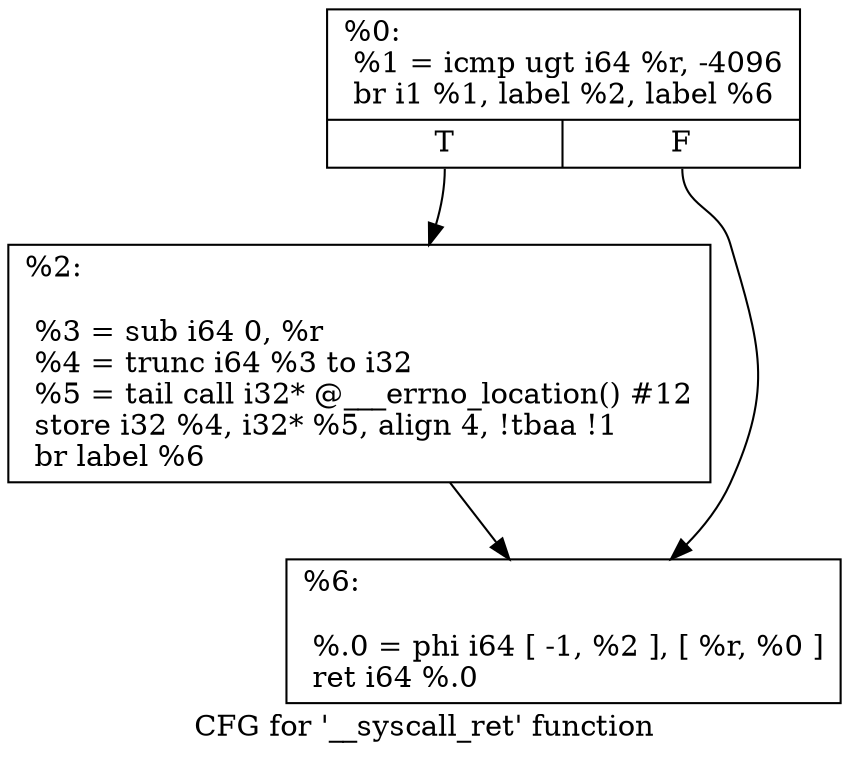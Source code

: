 digraph "CFG for '__syscall_ret' function" {
	label="CFG for '__syscall_ret' function";

	Node0x9701d0 [shape=record,label="{%0:\l  %1 = icmp ugt i64 %r, -4096\l  br i1 %1, label %2, label %6\l|{<s0>T|<s1>F}}"];
	Node0x9701d0:s0 -> Node0x980100;
	Node0x9701d0:s1 -> Node0x980150;
	Node0x980100 [shape=record,label="{%2:\l\l  %3 = sub i64 0, %r\l  %4 = trunc i64 %3 to i32\l  %5 = tail call i32* @___errno_location() #12\l  store i32 %4, i32* %5, align 4, !tbaa !1\l  br label %6\l}"];
	Node0x980100 -> Node0x980150;
	Node0x980150 [shape=record,label="{%6:\l\l  %.0 = phi i64 [ -1, %2 ], [ %r, %0 ]\l  ret i64 %.0\l}"];
}
